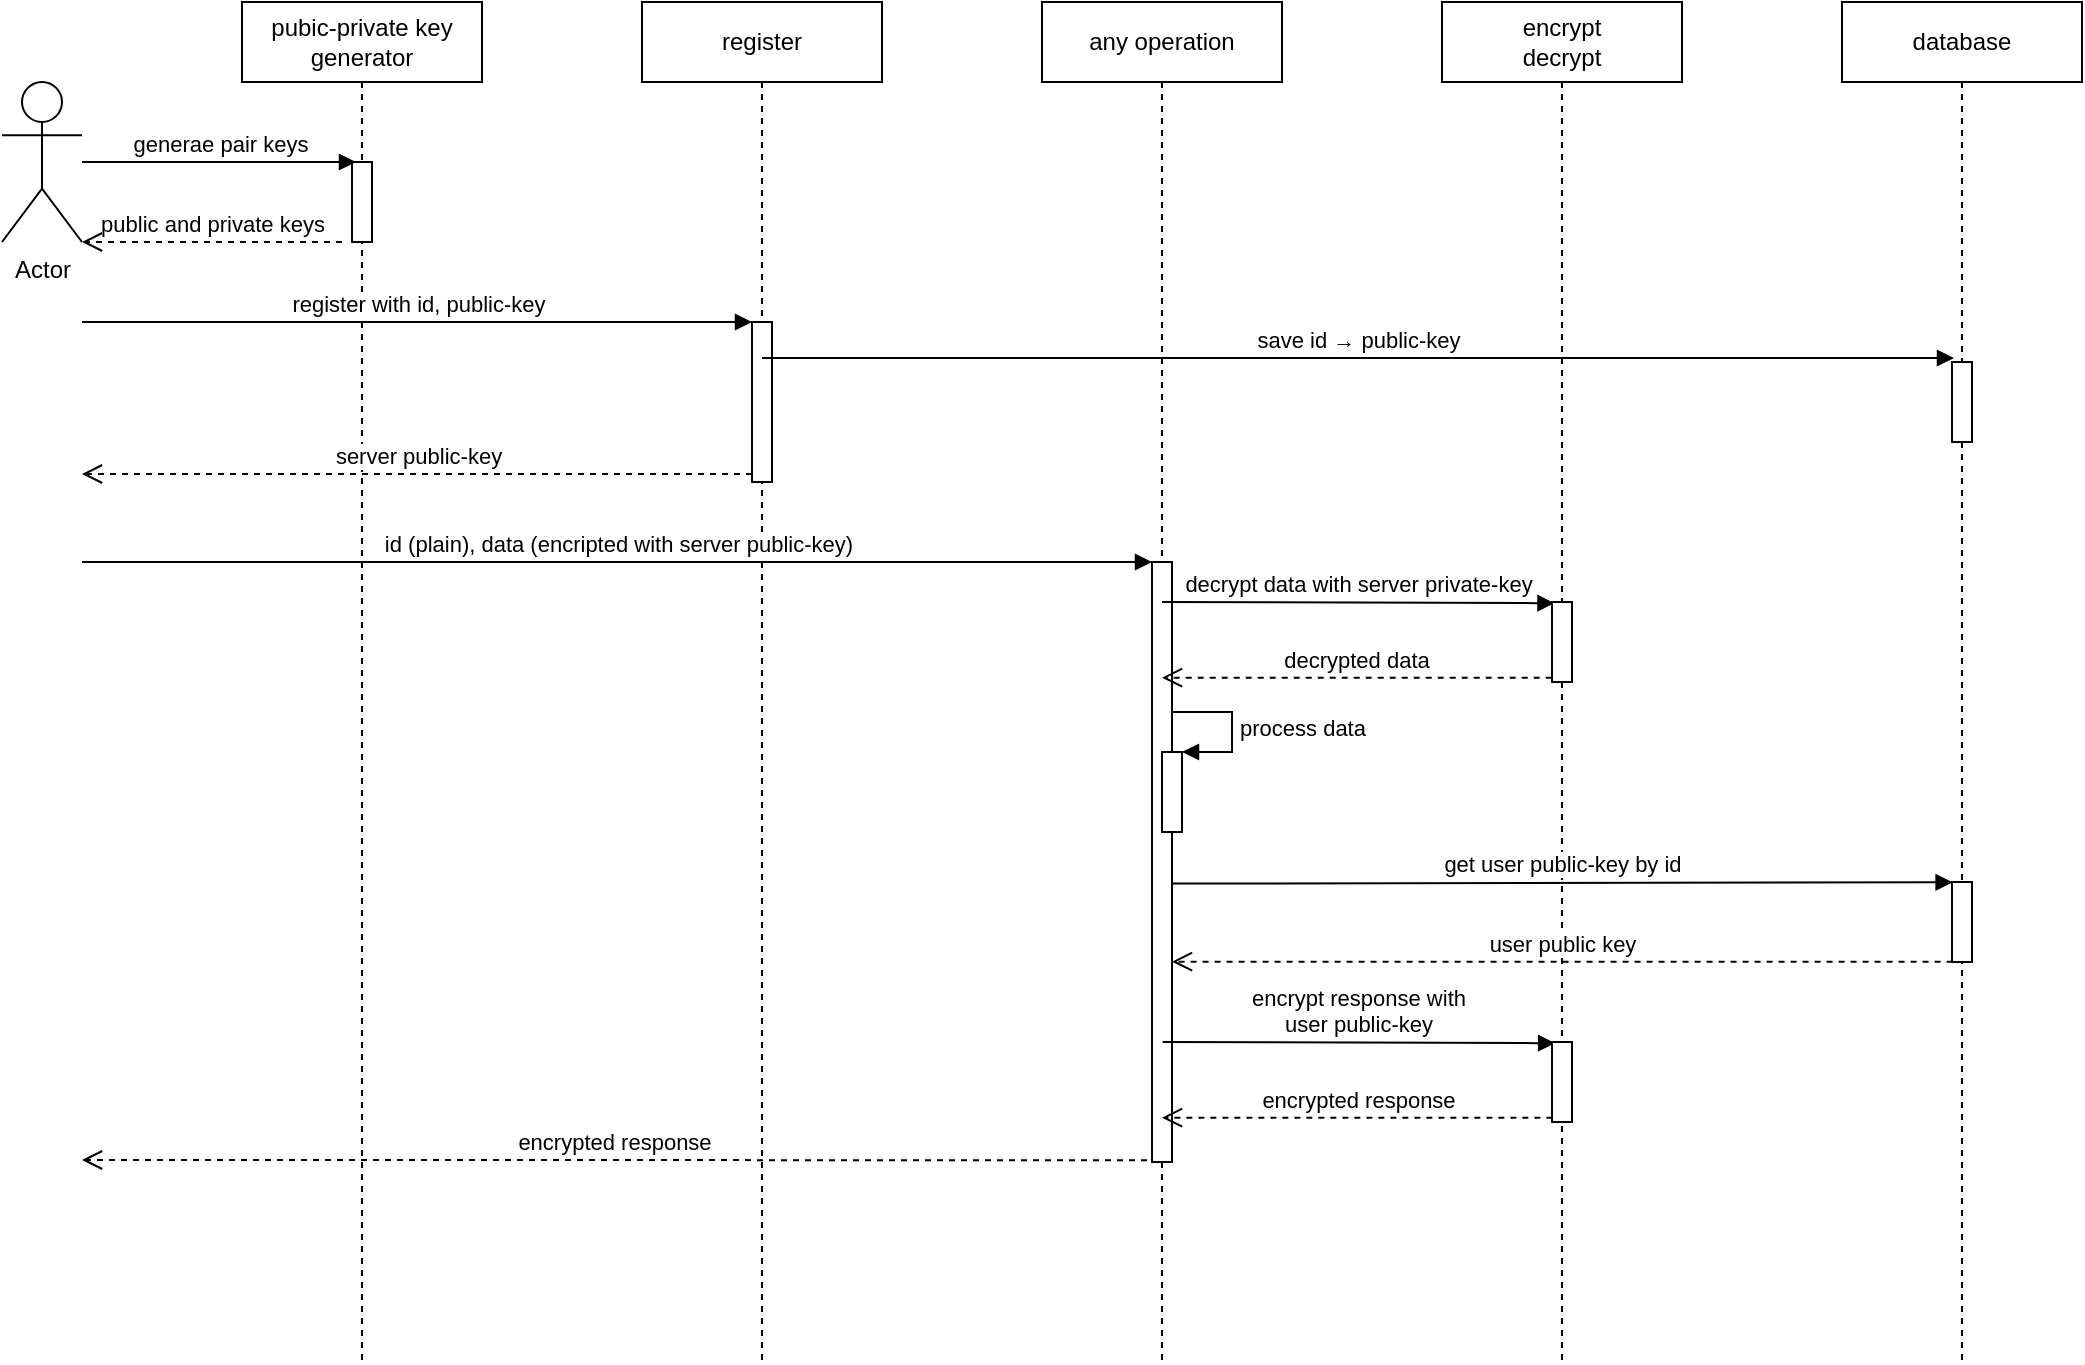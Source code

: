 <mxfile version="14.8.1" type="github">
  <diagram id="kaIDfWq2is6KySUgENTp" name="Page-1">
    <mxGraphModel dx="1422" dy="793" grid="1" gridSize="10" guides="1" tooltips="1" connect="1" arrows="1" fold="1" page="1" pageScale="1" pageWidth="827" pageHeight="1169" math="0" shadow="0">
      <root>
        <mxCell id="0" />
        <mxCell id="1" parent="0" />
        <mxCell id="R2GP-VmPaLIOqLiM8zcK-8" value="Actor" style="shape=umlActor;verticalLabelPosition=bottom;verticalAlign=top;html=1;" vertex="1" parent="1">
          <mxGeometry x="40" y="80" width="40" height="80" as="geometry" />
        </mxCell>
        <mxCell id="R2GP-VmPaLIOqLiM8zcK-9" value="pubic-private key&lt;br&gt;generator" style="shape=umlLifeline;perimeter=lifelinePerimeter;whiteSpace=wrap;html=1;container=1;collapsible=0;recursiveResize=0;outlineConnect=0;" vertex="1" parent="1">
          <mxGeometry x="160" y="40" width="120" height="680" as="geometry" />
        </mxCell>
        <mxCell id="R2GP-VmPaLIOqLiM8zcK-23" value="" style="html=1;points=[];perimeter=orthogonalPerimeter;" vertex="1" parent="R2GP-VmPaLIOqLiM8zcK-9">
          <mxGeometry x="55" y="80" width="10" height="40" as="geometry" />
        </mxCell>
        <mxCell id="R2GP-VmPaLIOqLiM8zcK-12" value="register" style="shape=umlLifeline;perimeter=lifelinePerimeter;whiteSpace=wrap;html=1;container=1;collapsible=0;recursiveResize=0;outlineConnect=0;" vertex="1" parent="1">
          <mxGeometry x="360" y="40" width="120" height="680" as="geometry" />
        </mxCell>
        <mxCell id="R2GP-VmPaLIOqLiM8zcK-28" value="" style="html=1;points=[];perimeter=orthogonalPerimeter;" vertex="1" parent="R2GP-VmPaLIOqLiM8zcK-12">
          <mxGeometry x="55" y="160" width="10" height="80" as="geometry" />
        </mxCell>
        <mxCell id="R2GP-VmPaLIOqLiM8zcK-29" value="register with id, public-key" style="html=1;verticalAlign=bottom;endArrow=block;entryX=0;entryY=0;" edge="1" target="R2GP-VmPaLIOqLiM8zcK-28" parent="R2GP-VmPaLIOqLiM8zcK-12">
          <mxGeometry relative="1" as="geometry">
            <mxPoint x="-280" y="160" as="sourcePoint" />
          </mxGeometry>
        </mxCell>
        <mxCell id="R2GP-VmPaLIOqLiM8zcK-30" value="&lt;div&gt;server public-key&lt;/div&gt;" style="html=1;verticalAlign=bottom;endArrow=open;dashed=1;endSize=8;exitX=0;exitY=0.95;" edge="1" source="R2GP-VmPaLIOqLiM8zcK-28" parent="R2GP-VmPaLIOqLiM8zcK-12">
          <mxGeometry relative="1" as="geometry">
            <mxPoint x="-280" y="236" as="targetPoint" />
          </mxGeometry>
        </mxCell>
        <mxCell id="R2GP-VmPaLIOqLiM8zcK-13" value="&lt;div&gt;any operation&lt;/div&gt;" style="shape=umlLifeline;perimeter=lifelinePerimeter;whiteSpace=wrap;html=1;container=1;collapsible=0;recursiveResize=0;outlineConnect=0;" vertex="1" parent="1">
          <mxGeometry x="560" y="40" width="120" height="680" as="geometry" />
        </mxCell>
        <mxCell id="R2GP-VmPaLIOqLiM8zcK-34" value="" style="html=1;points=[];perimeter=orthogonalPerimeter;" vertex="1" parent="R2GP-VmPaLIOqLiM8zcK-13">
          <mxGeometry x="55" y="280" width="10" height="300" as="geometry" />
        </mxCell>
        <mxCell id="R2GP-VmPaLIOqLiM8zcK-35" value="&lt;div&gt;id (plain), data (encripted with server public-key) &lt;/div&gt;" style="html=1;verticalAlign=bottom;endArrow=block;entryX=0;entryY=0;" edge="1" target="R2GP-VmPaLIOqLiM8zcK-34" parent="R2GP-VmPaLIOqLiM8zcK-13">
          <mxGeometry relative="1" as="geometry">
            <mxPoint x="-480" y="280" as="sourcePoint" />
          </mxGeometry>
        </mxCell>
        <mxCell id="R2GP-VmPaLIOqLiM8zcK-36" value="encrypted response" style="html=1;verticalAlign=bottom;endArrow=open;dashed=1;endSize=8;exitX=-0.25;exitY=0.997;exitDx=0;exitDy=0;exitPerimeter=0;" edge="1" source="R2GP-VmPaLIOqLiM8zcK-34" parent="R2GP-VmPaLIOqLiM8zcK-13">
          <mxGeometry relative="1" as="geometry">
            <mxPoint x="-480" y="579" as="targetPoint" />
          </mxGeometry>
        </mxCell>
        <mxCell id="R2GP-VmPaLIOqLiM8zcK-44" value="decrypt data with server private-key " style="html=1;verticalAlign=bottom;endArrow=block;entryX=0.124;entryY=0.015;entryDx=0;entryDy=0;entryPerimeter=0;" edge="1" parent="R2GP-VmPaLIOqLiM8zcK-13" target="R2GP-VmPaLIOqLiM8zcK-41">
          <mxGeometry width="80" relative="1" as="geometry">
            <mxPoint x="60" y="300" as="sourcePoint" />
            <mxPoint x="140" y="300" as="targetPoint" />
          </mxGeometry>
        </mxCell>
        <mxCell id="R2GP-VmPaLIOqLiM8zcK-46" value="" style="html=1;points=[];perimeter=orthogonalPerimeter;" vertex="1" parent="R2GP-VmPaLIOqLiM8zcK-13">
          <mxGeometry x="60" y="375" width="10" height="40" as="geometry" />
        </mxCell>
        <mxCell id="R2GP-VmPaLIOqLiM8zcK-47" value="process data" style="edgeStyle=orthogonalEdgeStyle;html=1;align=left;spacingLeft=2;endArrow=block;rounded=0;entryX=1;entryY=0;" edge="1" target="R2GP-VmPaLIOqLiM8zcK-46" parent="R2GP-VmPaLIOqLiM8zcK-13">
          <mxGeometry relative="1" as="geometry">
            <mxPoint x="65" y="355" as="sourcePoint" />
            <Array as="points">
              <mxPoint x="95" y="355" />
            </Array>
          </mxGeometry>
        </mxCell>
        <mxCell id="R2GP-VmPaLIOqLiM8zcK-14" value="database" style="shape=umlLifeline;perimeter=lifelinePerimeter;whiteSpace=wrap;html=1;container=1;collapsible=0;recursiveResize=0;outlineConnect=0;" vertex="1" parent="1">
          <mxGeometry x="960" y="40" width="120" height="680" as="geometry" />
        </mxCell>
        <mxCell id="R2GP-VmPaLIOqLiM8zcK-53" value="" style="html=1;points=[];perimeter=orthogonalPerimeter;" vertex="1" parent="R2GP-VmPaLIOqLiM8zcK-14">
          <mxGeometry x="55" y="180" width="10" height="40" as="geometry" />
        </mxCell>
        <mxCell id="R2GP-VmPaLIOqLiM8zcK-25" value="&lt;div&gt;generae pair keys&lt;/div&gt;" style="html=1;verticalAlign=bottom;endArrow=block;entryX=0.2;entryY=0;entryDx=0;entryDy=0;entryPerimeter=0;" edge="1" parent="1" source="R2GP-VmPaLIOqLiM8zcK-8" target="R2GP-VmPaLIOqLiM8zcK-23">
          <mxGeometry width="80" relative="1" as="geometry">
            <mxPoint x="80" y="130" as="sourcePoint" />
            <mxPoint x="160" y="130" as="targetPoint" />
          </mxGeometry>
        </mxCell>
        <mxCell id="R2GP-VmPaLIOqLiM8zcK-26" value="public and private keys" style="html=1;verticalAlign=bottom;endArrow=open;dashed=1;endSize=8;entryX=1;entryY=1;entryDx=0;entryDy=0;entryPerimeter=0;" edge="1" parent="1" target="R2GP-VmPaLIOqLiM8zcK-8">
          <mxGeometry relative="1" as="geometry">
            <mxPoint x="210" y="160" as="sourcePoint" />
            <mxPoint x="130" y="160" as="targetPoint" />
          </mxGeometry>
        </mxCell>
        <mxCell id="R2GP-VmPaLIOqLiM8zcK-37" value="encrypt&lt;br&gt;decrypt" style="shape=umlLifeline;perimeter=lifelinePerimeter;whiteSpace=wrap;html=1;container=1;collapsible=0;recursiveResize=0;outlineConnect=0;" vertex="1" parent="1">
          <mxGeometry x="760" y="40" width="120" height="680" as="geometry" />
        </mxCell>
        <mxCell id="R2GP-VmPaLIOqLiM8zcK-41" value="" style="html=1;points=[];perimeter=orthogonalPerimeter;" vertex="1" parent="R2GP-VmPaLIOqLiM8zcK-37">
          <mxGeometry x="55" y="300" width="10" height="40" as="geometry" />
        </mxCell>
        <mxCell id="R2GP-VmPaLIOqLiM8zcK-38" value="get user public-key by id" style="html=1;verticalAlign=bottom;endArrow=block;exitX=1;exitY=0.536;exitDx=0;exitDy=0;exitPerimeter=0;entryX=0.03;entryY=0.004;entryDx=0;entryDy=0;entryPerimeter=0;" edge="1" parent="1" source="R2GP-VmPaLIOqLiM8zcK-34" target="R2GP-VmPaLIOqLiM8zcK-42">
          <mxGeometry width="80" relative="1" as="geometry">
            <mxPoint x="890" y="290" as="sourcePoint" />
            <mxPoint x="1010" y="477" as="targetPoint" />
            <Array as="points" />
          </mxGeometry>
        </mxCell>
        <mxCell id="R2GP-VmPaLIOqLiM8zcK-42" value="" style="html=1;points=[];perimeter=orthogonalPerimeter;" vertex="1" parent="1">
          <mxGeometry x="1015" y="480" width="10" height="40" as="geometry" />
        </mxCell>
        <mxCell id="R2GP-VmPaLIOqLiM8zcK-45" value="decrypted data" style="html=1;verticalAlign=bottom;endArrow=open;dashed=1;endSize=8;exitX=-0.014;exitY=0.946;exitDx=0;exitDy=0;exitPerimeter=0;" edge="1" parent="1" source="R2GP-VmPaLIOqLiM8zcK-41" target="R2GP-VmPaLIOqLiM8zcK-13">
          <mxGeometry relative="1" as="geometry">
            <mxPoint x="800" y="370" as="sourcePoint" />
            <mxPoint x="720" y="370" as="targetPoint" />
          </mxGeometry>
        </mxCell>
        <mxCell id="R2GP-VmPaLIOqLiM8zcK-39" value="user public key" style="html=1;verticalAlign=bottom;endArrow=open;dashed=1;endSize=8;exitX=0.03;exitY=0.996;exitDx=0;exitDy=0;exitPerimeter=0;" edge="1" parent="1" source="R2GP-VmPaLIOqLiM8zcK-42" target="R2GP-VmPaLIOqLiM8zcK-34">
          <mxGeometry relative="1" as="geometry">
            <mxPoint x="1010" y="510" as="sourcePoint" />
            <mxPoint x="640" y="520" as="targetPoint" />
          </mxGeometry>
        </mxCell>
        <mxCell id="R2GP-VmPaLIOqLiM8zcK-48" value="encrypt response with &lt;br&gt;user public-key " style="html=1;verticalAlign=bottom;endArrow=block;entryX=0.124;entryY=0.015;entryDx=0;entryDy=0;entryPerimeter=0;" edge="1" parent="1">
          <mxGeometry width="80" relative="1" as="geometry">
            <mxPoint x="620.33" y="560.0" as="sourcePoint" />
            <mxPoint x="816.57" y="560.6" as="targetPoint" />
          </mxGeometry>
        </mxCell>
        <mxCell id="R2GP-VmPaLIOqLiM8zcK-49" value="encrypted response" style="html=1;verticalAlign=bottom;endArrow=open;dashed=1;endSize=8;exitX=-0.014;exitY=0.946;exitDx=0;exitDy=0;exitPerimeter=0;" edge="1" parent="1">
          <mxGeometry relative="1" as="geometry">
            <mxPoint x="815.19" y="597.84" as="sourcePoint" />
            <mxPoint x="619.997" y="597.84" as="targetPoint" />
          </mxGeometry>
        </mxCell>
        <mxCell id="R2GP-VmPaLIOqLiM8zcK-50" value="" style="html=1;points=[];perimeter=orthogonalPerimeter;" vertex="1" parent="1">
          <mxGeometry x="815" y="560" width="10" height="40" as="geometry" />
        </mxCell>
        <mxCell id="R2GP-VmPaLIOqLiM8zcK-51" value="save id → public-key" style="html=1;verticalAlign=bottom;endArrow=block;entryX=0.1;entryY=-0.05;entryDx=0;entryDy=0;entryPerimeter=0;" edge="1" parent="1" source="R2GP-VmPaLIOqLiM8zcK-12" target="R2GP-VmPaLIOqLiM8zcK-53">
          <mxGeometry width="80" relative="1" as="geometry">
            <mxPoint x="470" y="220" as="sourcePoint" />
            <mxPoint x="550" y="220" as="targetPoint" />
          </mxGeometry>
        </mxCell>
      </root>
    </mxGraphModel>
  </diagram>
</mxfile>
